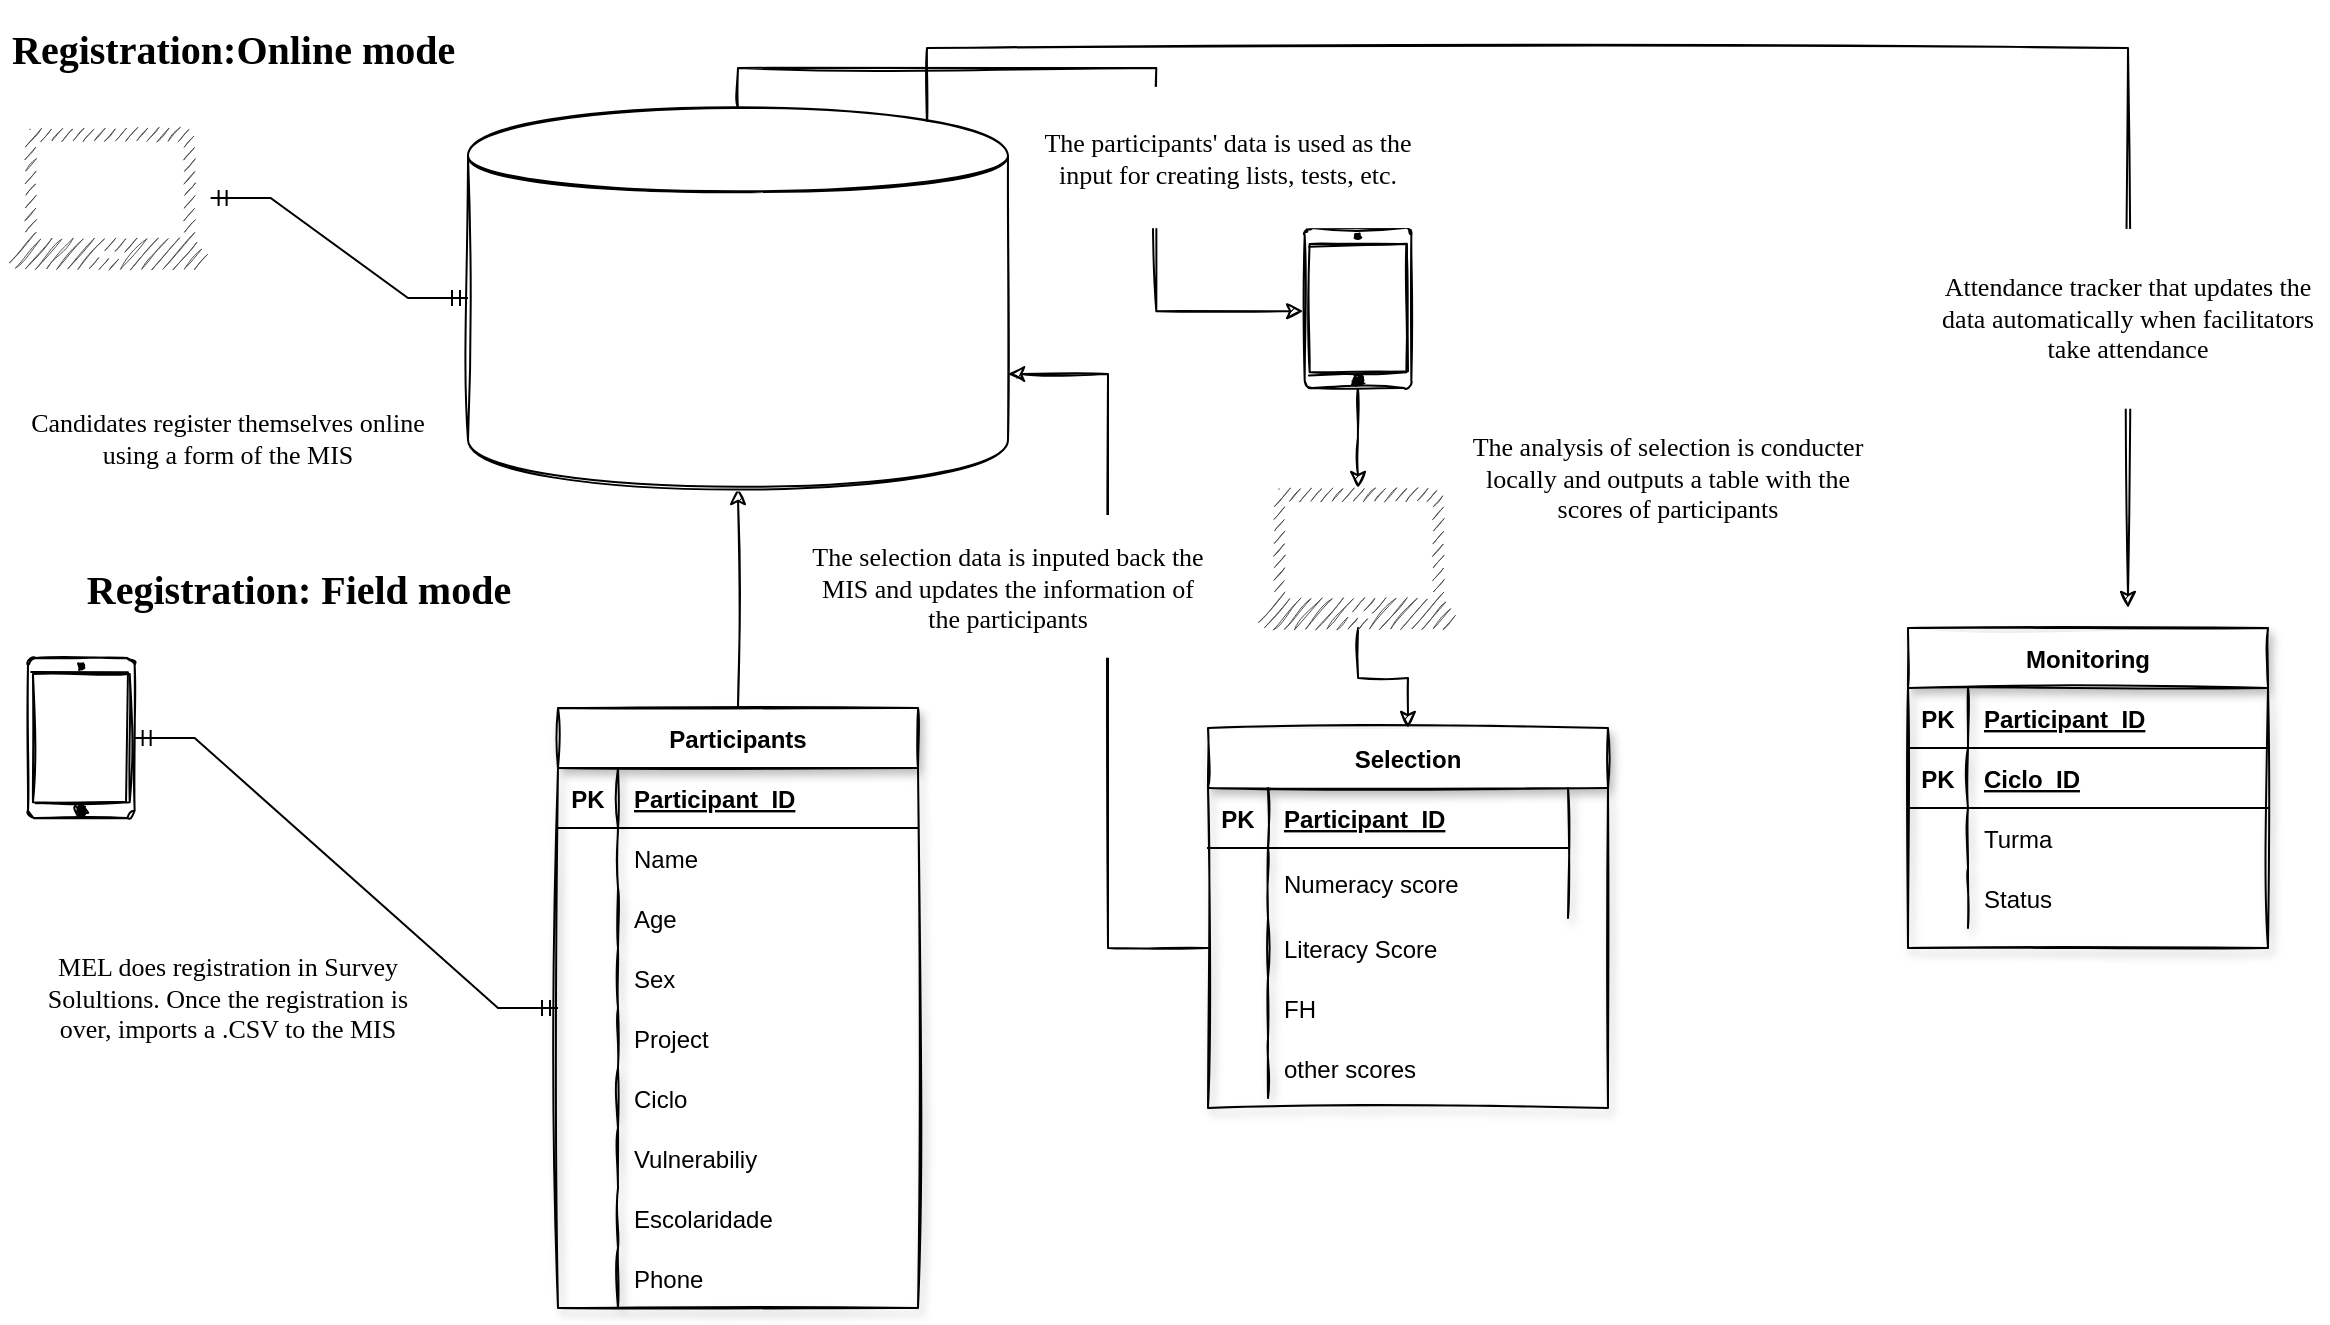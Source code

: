 <mxfile version="17.0.0" type="github">
  <diagram id="xf75cjcKGF7Ed7S_Ia3y" name="Page-1">
    <mxGraphModel dx="2447" dy="1406" grid="1" gridSize="10" guides="1" tooltips="1" connect="1" arrows="1" fold="1" page="1" pageScale="1" pageWidth="1169" pageHeight="827" math="0" shadow="0">
      <root>
        <mxCell id="0" />
        <mxCell id="1" parent="0" />
        <mxCell id="16KXvka3SfCtmEUfeH8i-1" value="" style="html=1;verticalLabelPosition=bottom;labelBackgroundColor=#ffffff;verticalAlign=top;shadow=0;dashed=0;strokeWidth=1;shape=mxgraph.ios7.misc.ipad7inch;strokeColor=#000000;sketch=1;" vertex="1" parent="1">
          <mxGeometry x="10" y="315" width="53.33" height="80" as="geometry" />
        </mxCell>
        <mxCell id="16KXvka3SfCtmEUfeH8i-2" value="" style="sketch=1;pointerEvents=1;shadow=0;dashed=0;html=1;strokeColor=none;fillColor=#505050;labelPosition=center;verticalLabelPosition=bottom;verticalAlign=top;outlineConnect=0;align=center;shape=mxgraph.office.devices.laptop;" vertex="1" parent="1">
          <mxGeometry y="50" width="101.31" height="70" as="geometry" />
        </mxCell>
        <mxCell id="16KXvka3SfCtmEUfeH8i-91" value="" style="edgeStyle=orthogonalEdgeStyle;rounded=0;orthogonalLoop=1;jettySize=auto;html=1;fontFamily=Lucida Console;fontSize=13;sketch=1;" edge="1" parent="1" source="16KXvka3SfCtmEUfeH8i-3" target="16KXvka3SfCtmEUfeH8i-31">
          <mxGeometry relative="1" as="geometry" />
        </mxCell>
        <mxCell id="16KXvka3SfCtmEUfeH8i-3" value="Participants" style="shape=table;startSize=30;container=1;collapsible=1;childLayout=tableLayout;fixedRows=1;rowLines=0;fontStyle=1;align=center;resizeLast=1;sketch=1;shadow=1;" vertex="1" parent="1">
          <mxGeometry x="275" y="340" width="180" height="300" as="geometry" />
        </mxCell>
        <mxCell id="16KXvka3SfCtmEUfeH8i-4" value="" style="shape=tableRow;horizontal=0;startSize=0;swimlaneHead=0;swimlaneBody=0;fillColor=none;collapsible=0;dropTarget=0;points=[[0,0.5],[1,0.5]];portConstraint=eastwest;top=0;left=0;right=0;bottom=1;" vertex="1" parent="16KXvka3SfCtmEUfeH8i-3">
          <mxGeometry y="30" width="180" height="30" as="geometry" />
        </mxCell>
        <mxCell id="16KXvka3SfCtmEUfeH8i-5" value="PK" style="shape=partialRectangle;connectable=0;fillColor=none;top=0;left=0;bottom=0;right=0;fontStyle=1;overflow=hidden;" vertex="1" parent="16KXvka3SfCtmEUfeH8i-4">
          <mxGeometry width="30" height="30" as="geometry">
            <mxRectangle width="30" height="30" as="alternateBounds" />
          </mxGeometry>
        </mxCell>
        <mxCell id="16KXvka3SfCtmEUfeH8i-6" value="Participant_ID" style="shape=partialRectangle;connectable=0;fillColor=none;top=0;left=0;bottom=0;right=0;align=left;spacingLeft=6;fontStyle=5;overflow=hidden;" vertex="1" parent="16KXvka3SfCtmEUfeH8i-4">
          <mxGeometry x="30" width="150" height="30" as="geometry">
            <mxRectangle width="150" height="30" as="alternateBounds" />
          </mxGeometry>
        </mxCell>
        <mxCell id="16KXvka3SfCtmEUfeH8i-7" value="" style="shape=tableRow;horizontal=0;startSize=0;swimlaneHead=0;swimlaneBody=0;fillColor=none;collapsible=0;dropTarget=0;points=[[0,0.5],[1,0.5]];portConstraint=eastwest;top=0;left=0;right=0;bottom=0;" vertex="1" parent="16KXvka3SfCtmEUfeH8i-3">
          <mxGeometry y="60" width="180" height="30" as="geometry" />
        </mxCell>
        <mxCell id="16KXvka3SfCtmEUfeH8i-8" value="" style="shape=partialRectangle;connectable=0;fillColor=none;top=0;left=0;bottom=0;right=0;editable=1;overflow=hidden;" vertex="1" parent="16KXvka3SfCtmEUfeH8i-7">
          <mxGeometry width="30" height="30" as="geometry">
            <mxRectangle width="30" height="30" as="alternateBounds" />
          </mxGeometry>
        </mxCell>
        <mxCell id="16KXvka3SfCtmEUfeH8i-9" value="Name" style="shape=partialRectangle;connectable=0;fillColor=none;top=0;left=0;bottom=0;right=0;align=left;spacingLeft=6;overflow=hidden;" vertex="1" parent="16KXvka3SfCtmEUfeH8i-7">
          <mxGeometry x="30" width="150" height="30" as="geometry">
            <mxRectangle width="150" height="30" as="alternateBounds" />
          </mxGeometry>
        </mxCell>
        <mxCell id="16KXvka3SfCtmEUfeH8i-10" value="" style="shape=tableRow;horizontal=0;startSize=0;swimlaneHead=0;swimlaneBody=0;fillColor=none;collapsible=0;dropTarget=0;points=[[0,0.5],[1,0.5]];portConstraint=eastwest;top=0;left=0;right=0;bottom=0;" vertex="1" parent="16KXvka3SfCtmEUfeH8i-3">
          <mxGeometry y="90" width="180" height="30" as="geometry" />
        </mxCell>
        <mxCell id="16KXvka3SfCtmEUfeH8i-11" value="" style="shape=partialRectangle;connectable=0;fillColor=none;top=0;left=0;bottom=0;right=0;editable=1;overflow=hidden;" vertex="1" parent="16KXvka3SfCtmEUfeH8i-10">
          <mxGeometry width="30" height="30" as="geometry">
            <mxRectangle width="30" height="30" as="alternateBounds" />
          </mxGeometry>
        </mxCell>
        <mxCell id="16KXvka3SfCtmEUfeH8i-12" value="Age" style="shape=partialRectangle;connectable=0;fillColor=none;top=0;left=0;bottom=0;right=0;align=left;spacingLeft=6;overflow=hidden;" vertex="1" parent="16KXvka3SfCtmEUfeH8i-10">
          <mxGeometry x="30" width="150" height="30" as="geometry">
            <mxRectangle width="150" height="30" as="alternateBounds" />
          </mxGeometry>
        </mxCell>
        <mxCell id="16KXvka3SfCtmEUfeH8i-13" value="" style="shape=tableRow;horizontal=0;startSize=0;swimlaneHead=0;swimlaneBody=0;fillColor=none;collapsible=0;dropTarget=0;points=[[0,0.5],[1,0.5]];portConstraint=eastwest;top=0;left=0;right=0;bottom=0;" vertex="1" parent="16KXvka3SfCtmEUfeH8i-3">
          <mxGeometry y="120" width="180" height="30" as="geometry" />
        </mxCell>
        <mxCell id="16KXvka3SfCtmEUfeH8i-14" value="" style="shape=partialRectangle;connectable=0;fillColor=none;top=0;left=0;bottom=0;right=0;editable=1;overflow=hidden;" vertex="1" parent="16KXvka3SfCtmEUfeH8i-13">
          <mxGeometry width="30" height="30" as="geometry">
            <mxRectangle width="30" height="30" as="alternateBounds" />
          </mxGeometry>
        </mxCell>
        <mxCell id="16KXvka3SfCtmEUfeH8i-15" value="Sex" style="shape=partialRectangle;connectable=0;fillColor=none;top=0;left=0;bottom=0;right=0;align=left;spacingLeft=6;overflow=hidden;" vertex="1" parent="16KXvka3SfCtmEUfeH8i-13">
          <mxGeometry x="30" width="150" height="30" as="geometry">
            <mxRectangle width="150" height="30" as="alternateBounds" />
          </mxGeometry>
        </mxCell>
        <mxCell id="16KXvka3SfCtmEUfeH8i-16" value="" style="shape=tableRow;horizontal=0;startSize=0;swimlaneHead=0;swimlaneBody=0;fillColor=none;collapsible=0;dropTarget=0;points=[[0,0.5],[1,0.5]];portConstraint=eastwest;top=0;left=0;right=0;bottom=0;" vertex="1" parent="16KXvka3SfCtmEUfeH8i-3">
          <mxGeometry y="150" width="180" height="30" as="geometry" />
        </mxCell>
        <mxCell id="16KXvka3SfCtmEUfeH8i-17" value="" style="shape=partialRectangle;connectable=0;fillColor=none;top=0;left=0;bottom=0;right=0;editable=1;overflow=hidden;" vertex="1" parent="16KXvka3SfCtmEUfeH8i-16">
          <mxGeometry width="30" height="30" as="geometry">
            <mxRectangle width="30" height="30" as="alternateBounds" />
          </mxGeometry>
        </mxCell>
        <mxCell id="16KXvka3SfCtmEUfeH8i-18" value="Project" style="shape=partialRectangle;connectable=0;fillColor=none;top=0;left=0;bottom=0;right=0;align=left;spacingLeft=6;overflow=hidden;" vertex="1" parent="16KXvka3SfCtmEUfeH8i-16">
          <mxGeometry x="30" width="150" height="30" as="geometry">
            <mxRectangle width="150" height="30" as="alternateBounds" />
          </mxGeometry>
        </mxCell>
        <mxCell id="16KXvka3SfCtmEUfeH8i-19" value="" style="shape=tableRow;horizontal=0;startSize=0;swimlaneHead=0;swimlaneBody=0;fillColor=none;collapsible=0;dropTarget=0;points=[[0,0.5],[1,0.5]];portConstraint=eastwest;top=0;left=0;right=0;bottom=0;" vertex="1" parent="16KXvka3SfCtmEUfeH8i-3">
          <mxGeometry y="180" width="180" height="30" as="geometry" />
        </mxCell>
        <mxCell id="16KXvka3SfCtmEUfeH8i-20" value="" style="shape=partialRectangle;connectable=0;fillColor=none;top=0;left=0;bottom=0;right=0;editable=1;overflow=hidden;" vertex="1" parent="16KXvka3SfCtmEUfeH8i-19">
          <mxGeometry width="30" height="30" as="geometry">
            <mxRectangle width="30" height="30" as="alternateBounds" />
          </mxGeometry>
        </mxCell>
        <mxCell id="16KXvka3SfCtmEUfeH8i-21" value="Ciclo" style="shape=partialRectangle;connectable=0;fillColor=none;top=0;left=0;bottom=0;right=0;align=left;spacingLeft=6;overflow=hidden;" vertex="1" parent="16KXvka3SfCtmEUfeH8i-19">
          <mxGeometry x="30" width="150" height="30" as="geometry">
            <mxRectangle width="150" height="30" as="alternateBounds" />
          </mxGeometry>
        </mxCell>
        <mxCell id="16KXvka3SfCtmEUfeH8i-22" value="" style="shape=tableRow;horizontal=0;startSize=0;swimlaneHead=0;swimlaneBody=0;fillColor=none;collapsible=0;dropTarget=0;points=[[0,0.5],[1,0.5]];portConstraint=eastwest;top=0;left=0;right=0;bottom=0;" vertex="1" parent="16KXvka3SfCtmEUfeH8i-3">
          <mxGeometry y="210" width="180" height="30" as="geometry" />
        </mxCell>
        <mxCell id="16KXvka3SfCtmEUfeH8i-23" value="" style="shape=partialRectangle;connectable=0;fillColor=none;top=0;left=0;bottom=0;right=0;editable=1;overflow=hidden;" vertex="1" parent="16KXvka3SfCtmEUfeH8i-22">
          <mxGeometry width="30" height="30" as="geometry">
            <mxRectangle width="30" height="30" as="alternateBounds" />
          </mxGeometry>
        </mxCell>
        <mxCell id="16KXvka3SfCtmEUfeH8i-24" value="Vulnerabiliy" style="shape=partialRectangle;connectable=0;fillColor=none;top=0;left=0;bottom=0;right=0;align=left;spacingLeft=6;overflow=hidden;" vertex="1" parent="16KXvka3SfCtmEUfeH8i-22">
          <mxGeometry x="30" width="150" height="30" as="geometry">
            <mxRectangle width="150" height="30" as="alternateBounds" />
          </mxGeometry>
        </mxCell>
        <mxCell id="16KXvka3SfCtmEUfeH8i-25" value="" style="shape=tableRow;horizontal=0;startSize=0;swimlaneHead=0;swimlaneBody=0;fillColor=none;collapsible=0;dropTarget=0;points=[[0,0.5],[1,0.5]];portConstraint=eastwest;top=0;left=0;right=0;bottom=0;" vertex="1" parent="16KXvka3SfCtmEUfeH8i-3">
          <mxGeometry y="240" width="180" height="30" as="geometry" />
        </mxCell>
        <mxCell id="16KXvka3SfCtmEUfeH8i-26" value="" style="shape=partialRectangle;connectable=0;fillColor=none;top=0;left=0;bottom=0;right=0;editable=1;overflow=hidden;" vertex="1" parent="16KXvka3SfCtmEUfeH8i-25">
          <mxGeometry width="30" height="30" as="geometry">
            <mxRectangle width="30" height="30" as="alternateBounds" />
          </mxGeometry>
        </mxCell>
        <mxCell id="16KXvka3SfCtmEUfeH8i-27" value="Escolaridade" style="shape=partialRectangle;connectable=0;fillColor=none;top=0;left=0;bottom=0;right=0;align=left;spacingLeft=6;overflow=hidden;" vertex="1" parent="16KXvka3SfCtmEUfeH8i-25">
          <mxGeometry x="30" width="150" height="30" as="geometry">
            <mxRectangle width="150" height="30" as="alternateBounds" />
          </mxGeometry>
        </mxCell>
        <mxCell id="16KXvka3SfCtmEUfeH8i-28" value="" style="shape=tableRow;horizontal=0;startSize=0;swimlaneHead=0;swimlaneBody=0;fillColor=none;collapsible=0;dropTarget=0;points=[[0,0.5],[1,0.5]];portConstraint=eastwest;top=0;left=0;right=0;bottom=0;" vertex="1" parent="16KXvka3SfCtmEUfeH8i-3">
          <mxGeometry y="270" width="180" height="30" as="geometry" />
        </mxCell>
        <mxCell id="16KXvka3SfCtmEUfeH8i-29" value="" style="shape=partialRectangle;connectable=0;fillColor=none;top=0;left=0;bottom=0;right=0;editable=1;overflow=hidden;" vertex="1" parent="16KXvka3SfCtmEUfeH8i-28">
          <mxGeometry width="30" height="30" as="geometry">
            <mxRectangle width="30" height="30" as="alternateBounds" />
          </mxGeometry>
        </mxCell>
        <mxCell id="16KXvka3SfCtmEUfeH8i-30" value="Phone " style="shape=partialRectangle;connectable=0;fillColor=none;top=0;left=0;bottom=0;right=0;align=left;spacingLeft=6;overflow=hidden;" vertex="1" parent="16KXvka3SfCtmEUfeH8i-28">
          <mxGeometry x="30" width="150" height="30" as="geometry">
            <mxRectangle width="150" height="30" as="alternateBounds" />
          </mxGeometry>
        </mxCell>
        <mxCell id="16KXvka3SfCtmEUfeH8i-92" style="edgeStyle=orthogonalEdgeStyle;rounded=0;sketch=1;orthogonalLoop=1;jettySize=auto;html=1;exitX=0.5;exitY=0;exitDx=0;exitDy=0;entryX=-0.014;entryY=0.52;entryDx=0;entryDy=0;entryPerimeter=0;fontFamily=Lucida Console;fontSize=13;" edge="1" parent="1" source="16KXvka3SfCtmEUfeH8i-31" target="16KXvka3SfCtmEUfeH8i-64">
          <mxGeometry relative="1" as="geometry" />
        </mxCell>
        <mxCell id="16KXvka3SfCtmEUfeH8i-106" style="edgeStyle=orthogonalEdgeStyle;rounded=0;sketch=1;orthogonalLoop=1;jettySize=auto;html=1;exitX=0.85;exitY=0.05;exitDx=0;exitDy=0;exitPerimeter=0;fontFamily=Lucida Console;fontSize=20;" edge="1" parent="1" source="16KXvka3SfCtmEUfeH8i-31">
          <mxGeometry relative="1" as="geometry">
            <mxPoint x="1060" y="290" as="targetPoint" />
            <Array as="points">
              <mxPoint x="460" y="10" />
              <mxPoint x="1060" y="10" />
            </Array>
          </mxGeometry>
        </mxCell>
        <mxCell id="16KXvka3SfCtmEUfeH8i-31" value="" style="shape=datastore;whiteSpace=wrap;html=1;strokeColor=#000000;sketch=1;" vertex="1" parent="1">
          <mxGeometry x="230" y="40" width="270" height="190" as="geometry" />
        </mxCell>
        <mxCell id="16KXvka3SfCtmEUfeH8i-33" value="Selection" style="shape=table;startSize=30;container=1;collapsible=1;childLayout=tableLayout;fixedRows=1;rowLines=0;fontStyle=1;align=center;resizeLast=1;sketch=1;shadow=1;" vertex="1" parent="1">
          <mxGeometry x="600" y="350" width="200" height="190" as="geometry" />
        </mxCell>
        <mxCell id="16KXvka3SfCtmEUfeH8i-34" value="" style="shape=tableRow;horizontal=0;startSize=0;swimlaneHead=0;swimlaneBody=0;fillColor=none;collapsible=0;dropTarget=0;points=[[0,0.5],[1,0.5]];portConstraint=eastwest;top=0;left=0;right=0;bottom=1;" vertex="1" parent="16KXvka3SfCtmEUfeH8i-33">
          <mxGeometry y="30" width="180" height="30" as="geometry" />
        </mxCell>
        <mxCell id="16KXvka3SfCtmEUfeH8i-35" value="PK" style="shape=partialRectangle;connectable=0;fillColor=none;top=0;left=0;bottom=0;right=0;fontStyle=1;overflow=hidden;" vertex="1" parent="16KXvka3SfCtmEUfeH8i-34">
          <mxGeometry width="30" height="30" as="geometry">
            <mxRectangle width="30" height="30" as="alternateBounds" />
          </mxGeometry>
        </mxCell>
        <mxCell id="16KXvka3SfCtmEUfeH8i-36" value="Participant_ID" style="shape=partialRectangle;connectable=0;fillColor=none;top=0;left=0;bottom=0;right=0;align=left;spacingLeft=6;fontStyle=5;overflow=hidden;" vertex="1" parent="16KXvka3SfCtmEUfeH8i-34">
          <mxGeometry x="30" width="150" height="30" as="geometry">
            <mxRectangle width="150" height="30" as="alternateBounds" />
          </mxGeometry>
        </mxCell>
        <mxCell id="16KXvka3SfCtmEUfeH8i-37" value="" style="shape=tableRow;horizontal=0;startSize=0;swimlaneHead=0;swimlaneBody=0;fillColor=none;collapsible=0;dropTarget=0;points=[[0,0.5],[1,0.5]];portConstraint=eastwest;top=0;left=0;right=0;bottom=0;" vertex="1" parent="16KXvka3SfCtmEUfeH8i-33">
          <mxGeometry y="60" width="180" height="35" as="geometry" />
        </mxCell>
        <mxCell id="16KXvka3SfCtmEUfeH8i-38" value="" style="shape=partialRectangle;connectable=0;fillColor=none;top=0;left=0;bottom=0;right=0;editable=1;overflow=hidden;" vertex="1" parent="16KXvka3SfCtmEUfeH8i-37">
          <mxGeometry width="30" height="35" as="geometry">
            <mxRectangle width="30" height="35" as="alternateBounds" />
          </mxGeometry>
        </mxCell>
        <mxCell id="16KXvka3SfCtmEUfeH8i-39" value="Numeracy score" style="shape=partialRectangle;connectable=0;fillColor=none;top=0;left=0;bottom=0;right=0;align=left;spacingLeft=6;overflow=hidden;" vertex="1" parent="16KXvka3SfCtmEUfeH8i-37">
          <mxGeometry x="30" width="150" height="35" as="geometry">
            <mxRectangle width="150" height="35" as="alternateBounds" />
          </mxGeometry>
        </mxCell>
        <mxCell id="16KXvka3SfCtmEUfeH8i-98" value="" style="shape=singleArrow;whiteSpace=wrap;html=1;arrowWidth=0.4;arrowSize=0.4;verticalAlign=top;fillColor=#505050;strokeColor=none;sketch=1;shadow=0;dashed=0;" vertex="1" parent="16KXvka3SfCtmEUfeH8i-37">
          <mxGeometry x="180" height="35" as="geometry">
            <mxRectangle height="35" as="alternateBounds" />
          </mxGeometry>
        </mxCell>
        <mxCell id="16KXvka3SfCtmEUfeH8i-40" value="" style="shape=tableRow;horizontal=0;startSize=0;swimlaneHead=0;swimlaneBody=0;fillColor=none;collapsible=0;dropTarget=0;points=[[0,0.5],[1,0.5]];portConstraint=eastwest;top=0;left=0;right=0;bottom=0;" vertex="1" parent="16KXvka3SfCtmEUfeH8i-33">
          <mxGeometry y="95" width="180" height="30" as="geometry" />
        </mxCell>
        <mxCell id="16KXvka3SfCtmEUfeH8i-41" value="" style="shape=partialRectangle;connectable=0;fillColor=none;top=0;left=0;bottom=0;right=0;editable=1;overflow=hidden;" vertex="1" parent="16KXvka3SfCtmEUfeH8i-40">
          <mxGeometry width="30" height="30" as="geometry">
            <mxRectangle width="30" height="30" as="alternateBounds" />
          </mxGeometry>
        </mxCell>
        <mxCell id="16KXvka3SfCtmEUfeH8i-42" value="Literacy Score" style="shape=partialRectangle;connectable=0;fillColor=none;top=0;left=0;bottom=0;right=0;align=left;spacingLeft=6;overflow=hidden;" vertex="1" parent="16KXvka3SfCtmEUfeH8i-40">
          <mxGeometry x="30" width="150" height="30" as="geometry">
            <mxRectangle width="150" height="30" as="alternateBounds" />
          </mxGeometry>
        </mxCell>
        <mxCell id="16KXvka3SfCtmEUfeH8i-43" value="" style="shape=tableRow;horizontal=0;startSize=0;swimlaneHead=0;swimlaneBody=0;fillColor=none;collapsible=0;dropTarget=0;points=[[0,0.5],[1,0.5]];portConstraint=eastwest;top=0;left=0;right=0;bottom=0;" vertex="1" parent="16KXvka3SfCtmEUfeH8i-33">
          <mxGeometry y="125" width="180" height="30" as="geometry" />
        </mxCell>
        <mxCell id="16KXvka3SfCtmEUfeH8i-44" value="" style="shape=partialRectangle;connectable=0;fillColor=none;top=0;left=0;bottom=0;right=0;editable=1;overflow=hidden;" vertex="1" parent="16KXvka3SfCtmEUfeH8i-43">
          <mxGeometry width="30" height="30" as="geometry">
            <mxRectangle width="30" height="30" as="alternateBounds" />
          </mxGeometry>
        </mxCell>
        <mxCell id="16KXvka3SfCtmEUfeH8i-45" value="FH" style="shape=partialRectangle;connectable=0;fillColor=none;top=0;left=0;bottom=0;right=0;align=left;spacingLeft=6;overflow=hidden;" vertex="1" parent="16KXvka3SfCtmEUfeH8i-43">
          <mxGeometry x="30" width="150" height="30" as="geometry">
            <mxRectangle width="150" height="30" as="alternateBounds" />
          </mxGeometry>
        </mxCell>
        <mxCell id="16KXvka3SfCtmEUfeH8i-46" value="" style="shape=tableRow;horizontal=0;startSize=0;swimlaneHead=0;swimlaneBody=0;fillColor=none;collapsible=0;dropTarget=0;points=[[0,0.5],[1,0.5]];portConstraint=eastwest;top=0;left=0;right=0;bottom=0;" vertex="1" parent="16KXvka3SfCtmEUfeH8i-33">
          <mxGeometry y="155" width="180" height="30" as="geometry" />
        </mxCell>
        <mxCell id="16KXvka3SfCtmEUfeH8i-47" value="" style="shape=partialRectangle;connectable=0;fillColor=none;top=0;left=0;bottom=0;right=0;editable=1;overflow=hidden;" vertex="1" parent="16KXvka3SfCtmEUfeH8i-46">
          <mxGeometry width="30" height="30" as="geometry">
            <mxRectangle width="30" height="30" as="alternateBounds" />
          </mxGeometry>
        </mxCell>
        <mxCell id="16KXvka3SfCtmEUfeH8i-48" value="other scores" style="shape=partialRectangle;connectable=0;fillColor=none;top=0;left=0;bottom=0;right=0;align=left;spacingLeft=6;overflow=hidden;" vertex="1" parent="16KXvka3SfCtmEUfeH8i-46">
          <mxGeometry x="30" width="150" height="30" as="geometry">
            <mxRectangle width="150" height="30" as="alternateBounds" />
          </mxGeometry>
        </mxCell>
        <mxCell id="16KXvka3SfCtmEUfeH8i-95" value="" style="edgeStyle=orthogonalEdgeStyle;rounded=0;sketch=1;orthogonalLoop=1;jettySize=auto;html=1;fontFamily=Lucida Console;fontSize=13;" edge="1" parent="1" source="16KXvka3SfCtmEUfeH8i-64" target="16KXvka3SfCtmEUfeH8i-94">
          <mxGeometry relative="1" as="geometry" />
        </mxCell>
        <mxCell id="16KXvka3SfCtmEUfeH8i-64" value="" style="html=1;verticalLabelPosition=bottom;labelBackgroundColor=#ffffff;verticalAlign=top;shadow=0;dashed=0;strokeWidth=1;shape=mxgraph.ios7.misc.ipad7inch;strokeColor=#000000;sketch=1;" vertex="1" parent="1">
          <mxGeometry x="648.34" y="100" width="53.33" height="80" as="geometry" />
        </mxCell>
        <mxCell id="16KXvka3SfCtmEUfeH8i-65" value="Monitoring" style="shape=table;startSize=30;container=1;collapsible=1;childLayout=tableLayout;fixedRows=1;rowLines=0;fontStyle=1;align=center;resizeLast=1;sketch=1;swimlaneLine=1;shadow=1;" vertex="1" parent="1">
          <mxGeometry x="950" y="300" width="180" height="160" as="geometry" />
        </mxCell>
        <mxCell id="16KXvka3SfCtmEUfeH8i-66" value="" style="shape=tableRow;horizontal=0;startSize=0;swimlaneHead=0;swimlaneBody=0;fillColor=none;collapsible=0;dropTarget=0;points=[[0,0.5],[1,0.5]];portConstraint=eastwest;top=0;left=0;right=0;bottom=1;" vertex="1" parent="16KXvka3SfCtmEUfeH8i-65">
          <mxGeometry y="30" width="180" height="30" as="geometry" />
        </mxCell>
        <mxCell id="16KXvka3SfCtmEUfeH8i-67" value="PK" style="shape=partialRectangle;connectable=0;fillColor=none;top=0;left=0;bottom=0;right=0;fontStyle=1;overflow=hidden;" vertex="1" parent="16KXvka3SfCtmEUfeH8i-66">
          <mxGeometry width="30" height="30" as="geometry">
            <mxRectangle width="30" height="30" as="alternateBounds" />
          </mxGeometry>
        </mxCell>
        <mxCell id="16KXvka3SfCtmEUfeH8i-68" value="Participant_ID" style="shape=partialRectangle;connectable=0;fillColor=none;top=0;left=0;bottom=0;right=0;align=left;spacingLeft=6;fontStyle=5;overflow=hidden;" vertex="1" parent="16KXvka3SfCtmEUfeH8i-66">
          <mxGeometry x="30" width="150" height="30" as="geometry">
            <mxRectangle width="150" height="30" as="alternateBounds" />
          </mxGeometry>
        </mxCell>
        <mxCell id="16KXvka3SfCtmEUfeH8i-81" value="" style="shape=tableRow;horizontal=0;startSize=0;swimlaneHead=0;swimlaneBody=0;fillColor=none;collapsible=0;dropTarget=0;points=[[0,0.5],[1,0.5]];portConstraint=eastwest;top=0;left=0;right=0;bottom=1;" vertex="1" parent="16KXvka3SfCtmEUfeH8i-65">
          <mxGeometry y="60" width="180" height="30" as="geometry" />
        </mxCell>
        <mxCell id="16KXvka3SfCtmEUfeH8i-82" value="PK" style="shape=partialRectangle;connectable=0;fillColor=none;top=0;left=0;bottom=0;right=0;fontStyle=1;overflow=hidden;" vertex="1" parent="16KXvka3SfCtmEUfeH8i-81">
          <mxGeometry width="30" height="30" as="geometry">
            <mxRectangle width="30" height="30" as="alternateBounds" />
          </mxGeometry>
        </mxCell>
        <mxCell id="16KXvka3SfCtmEUfeH8i-83" value="Ciclo_ID" style="shape=partialRectangle;connectable=0;fillColor=none;top=0;left=0;bottom=0;right=0;align=left;spacingLeft=6;fontStyle=5;overflow=hidden;" vertex="1" parent="16KXvka3SfCtmEUfeH8i-81">
          <mxGeometry x="30" width="150" height="30" as="geometry">
            <mxRectangle width="150" height="30" as="alternateBounds" />
          </mxGeometry>
        </mxCell>
        <mxCell id="16KXvka3SfCtmEUfeH8i-69" value="" style="shape=tableRow;horizontal=0;startSize=0;swimlaneHead=0;swimlaneBody=0;fillColor=none;collapsible=0;dropTarget=0;points=[[0,0.5],[1,0.5]];portConstraint=eastwest;top=0;left=0;right=0;bottom=0;" vertex="1" parent="16KXvka3SfCtmEUfeH8i-65">
          <mxGeometry y="90" width="180" height="30" as="geometry" />
        </mxCell>
        <mxCell id="16KXvka3SfCtmEUfeH8i-70" value="" style="shape=partialRectangle;connectable=0;fillColor=none;top=0;left=0;bottom=0;right=0;editable=1;overflow=hidden;" vertex="1" parent="16KXvka3SfCtmEUfeH8i-69">
          <mxGeometry width="30" height="30" as="geometry">
            <mxRectangle width="30" height="30" as="alternateBounds" />
          </mxGeometry>
        </mxCell>
        <mxCell id="16KXvka3SfCtmEUfeH8i-71" value="Turma" style="shape=partialRectangle;connectable=0;fillColor=none;top=0;left=0;bottom=0;right=0;align=left;spacingLeft=6;overflow=hidden;" vertex="1" parent="16KXvka3SfCtmEUfeH8i-69">
          <mxGeometry x="30" width="150" height="30" as="geometry">
            <mxRectangle width="150" height="30" as="alternateBounds" />
          </mxGeometry>
        </mxCell>
        <mxCell id="16KXvka3SfCtmEUfeH8i-72" value="" style="shape=tableRow;horizontal=0;startSize=0;swimlaneHead=0;swimlaneBody=0;fillColor=none;collapsible=0;dropTarget=0;points=[[0,0.5],[1,0.5]];portConstraint=eastwest;top=0;left=0;right=0;bottom=0;" vertex="1" parent="16KXvka3SfCtmEUfeH8i-65">
          <mxGeometry y="120" width="180" height="30" as="geometry" />
        </mxCell>
        <mxCell id="16KXvka3SfCtmEUfeH8i-73" value="" style="shape=partialRectangle;connectable=0;fillColor=none;top=0;left=0;bottom=0;right=0;editable=1;overflow=hidden;" vertex="1" parent="16KXvka3SfCtmEUfeH8i-72">
          <mxGeometry width="30" height="30" as="geometry">
            <mxRectangle width="30" height="30" as="alternateBounds" />
          </mxGeometry>
        </mxCell>
        <mxCell id="16KXvka3SfCtmEUfeH8i-74" value="Status" style="shape=partialRectangle;connectable=0;fillColor=none;top=0;left=0;bottom=0;right=0;align=left;spacingLeft=6;overflow=hidden;" vertex="1" parent="16KXvka3SfCtmEUfeH8i-72">
          <mxGeometry x="30" width="150" height="30" as="geometry">
            <mxRectangle width="150" height="30" as="alternateBounds" />
          </mxGeometry>
        </mxCell>
        <mxCell id="16KXvka3SfCtmEUfeH8i-84" value="" style="edgeStyle=entityRelationEdgeStyle;fontSize=12;html=1;endArrow=ERmandOne;startArrow=ERmandOne;rounded=0;" edge="1" parent="1" source="16KXvka3SfCtmEUfeH8i-1" target="16KXvka3SfCtmEUfeH8i-3">
          <mxGeometry width="100" height="100" relative="1" as="geometry">
            <mxPoint x="480" y="350" as="sourcePoint" />
            <mxPoint x="580" y="250" as="targetPoint" />
          </mxGeometry>
        </mxCell>
        <mxCell id="16KXvka3SfCtmEUfeH8i-85" value="" style="edgeStyle=entityRelationEdgeStyle;fontSize=12;html=1;endArrow=ERmandOne;startArrow=ERmandOne;rounded=0;" edge="1" parent="1" source="16KXvka3SfCtmEUfeH8i-2" target="16KXvka3SfCtmEUfeH8i-31">
          <mxGeometry width="100" height="100" relative="1" as="geometry">
            <mxPoint x="73.33" y="365" as="sourcePoint" />
            <mxPoint x="250" y="465" as="targetPoint" />
          </mxGeometry>
        </mxCell>
        <mxCell id="16KXvka3SfCtmEUfeH8i-86" value="&lt;font face=&quot;Lucida Console&quot; style=&quot;font-size: 13px&quot;&gt;MEL does registration in Survey Solultions. Once the registration is over, imports a .CSV to the MIS&lt;/font&gt;" style="text;html=1;strokeColor=none;fillColor=none;align=center;verticalAlign=middle;whiteSpace=wrap;rounded=0;shadow=1;sketch=1;" vertex="1" parent="1">
          <mxGeometry x="10" y="425" width="200" height="120" as="geometry" />
        </mxCell>
        <mxCell id="16KXvka3SfCtmEUfeH8i-87" value="&lt;font style=&quot;font-size: 20px&quot;&gt;Registration: Field mode&lt;/font&gt;" style="text;strokeColor=none;fillColor=none;html=1;fontSize=24;fontStyle=1;verticalAlign=middle;align=center;shadow=1;sketch=1;fontFamily=Lucida Console;" vertex="1" parent="1">
          <mxGeometry y="260" width="290" height="40" as="geometry" />
        </mxCell>
        <mxCell id="16KXvka3SfCtmEUfeH8i-88" value="&lt;font style=&quot;font-size: 20px&quot;&gt;Registration:Online mode&lt;/font&gt;" style="text;strokeColor=none;fillColor=none;html=1;fontSize=24;fontStyle=1;verticalAlign=middle;align=left;shadow=1;sketch=1;fontFamily=Lucida Console;" vertex="1" parent="1">
          <mxGeometry y="-10" width="320" height="40" as="geometry" />
        </mxCell>
        <mxCell id="16KXvka3SfCtmEUfeH8i-89" value="&lt;font face=&quot;Lucida Console&quot;&gt;&lt;span style=&quot;font-size: 13px&quot;&gt;Candidates register themselves online using a form of the MIS&lt;/span&gt;&lt;/font&gt;" style="text;html=1;strokeColor=none;fillColor=none;align=center;verticalAlign=middle;whiteSpace=wrap;rounded=0;shadow=1;sketch=1;" vertex="1" parent="1">
          <mxGeometry x="10" y="170" width="200" height="70" as="geometry" />
        </mxCell>
        <mxCell id="16KXvka3SfCtmEUfeH8i-93" value="&lt;font face=&quot;Lucida Console&quot;&gt;&lt;span style=&quot;font-size: 13px&quot;&gt;The participants&#39; data is used as the input for creating lists, tests, etc.&lt;/span&gt;&lt;/font&gt;" style="text;html=1;strokeColor=none;fillColor=default;align=center;verticalAlign=middle;whiteSpace=wrap;rounded=0;shadow=0;sketch=1;" vertex="1" parent="1">
          <mxGeometry x="510" y="30" width="200" height="70" as="geometry" />
        </mxCell>
        <mxCell id="16KXvka3SfCtmEUfeH8i-99" value="" style="edgeStyle=orthogonalEdgeStyle;rounded=0;sketch=1;orthogonalLoop=1;jettySize=auto;html=1;fontFamily=Lucida Console;fontSize=13;entryX=0.5;entryY=0;entryDx=0;entryDy=0;" edge="1" parent="1" source="16KXvka3SfCtmEUfeH8i-94" target="16KXvka3SfCtmEUfeH8i-33">
          <mxGeometry relative="1" as="geometry" />
        </mxCell>
        <mxCell id="16KXvka3SfCtmEUfeH8i-94" value="" style="sketch=1;pointerEvents=1;shadow=0;dashed=0;html=1;strokeColor=none;fillColor=#505050;labelPosition=center;verticalLabelPosition=bottom;verticalAlign=top;outlineConnect=0;align=center;shape=mxgraph.office.devices.laptop;" vertex="1" parent="1">
          <mxGeometry x="624.35" y="230" width="101.31" height="70" as="geometry" />
        </mxCell>
        <mxCell id="16KXvka3SfCtmEUfeH8i-100" value="&lt;font face=&quot;Lucida Console&quot;&gt;&lt;span style=&quot;font-size: 13px&quot;&gt;The analysis of selection is conducter locally and outputs a table with the scores of participants&lt;/span&gt;&lt;/font&gt;" style="text;html=1;strokeColor=none;fillColor=none;align=center;verticalAlign=middle;whiteSpace=wrap;rounded=0;shadow=1;sketch=1;" vertex="1" parent="1">
          <mxGeometry x="730" y="190" width="200" height="70" as="geometry" />
        </mxCell>
        <mxCell id="16KXvka3SfCtmEUfeH8i-104" style="edgeStyle=orthogonalEdgeStyle;rounded=0;sketch=1;orthogonalLoop=1;jettySize=auto;html=1;exitX=0;exitY=0.5;exitDx=0;exitDy=0;entryX=1;entryY=0.7;entryDx=0;entryDy=0;fontFamily=Lucida Console;fontSize=13;" edge="1" parent="1" source="16KXvka3SfCtmEUfeH8i-40" target="16KXvka3SfCtmEUfeH8i-31">
          <mxGeometry relative="1" as="geometry" />
        </mxCell>
        <mxCell id="16KXvka3SfCtmEUfeH8i-105" value="&lt;font face=&quot;Lucida Console&quot;&gt;&lt;span style=&quot;font-size: 13px&quot;&gt;The selection data is inputed back the MIS and updates the information of the participants&lt;/span&gt;&lt;/font&gt;" style="text;html=1;strokeColor=none;fillColor=default;align=center;verticalAlign=middle;whiteSpace=wrap;rounded=0;shadow=0;sketch=1;" vertex="1" parent="1">
          <mxGeometry x="400" y="245" width="200" height="70" as="geometry" />
        </mxCell>
        <mxCell id="16KXvka3SfCtmEUfeH8i-107" value="&lt;font face=&quot;Lucida Console&quot;&gt;&lt;span style=&quot;font-size: 13px&quot;&gt;Attendance tracker that updates the data automatically when facilitators take attendance&lt;/span&gt;&lt;/font&gt;" style="text;html=1;strokeColor=none;fillColor=default;align=center;verticalAlign=middle;whiteSpace=wrap;rounded=0;shadow=0;sketch=1;" vertex="1" parent="1">
          <mxGeometry x="960" y="100" width="200" height="90" as="geometry" />
        </mxCell>
      </root>
    </mxGraphModel>
  </diagram>
</mxfile>
